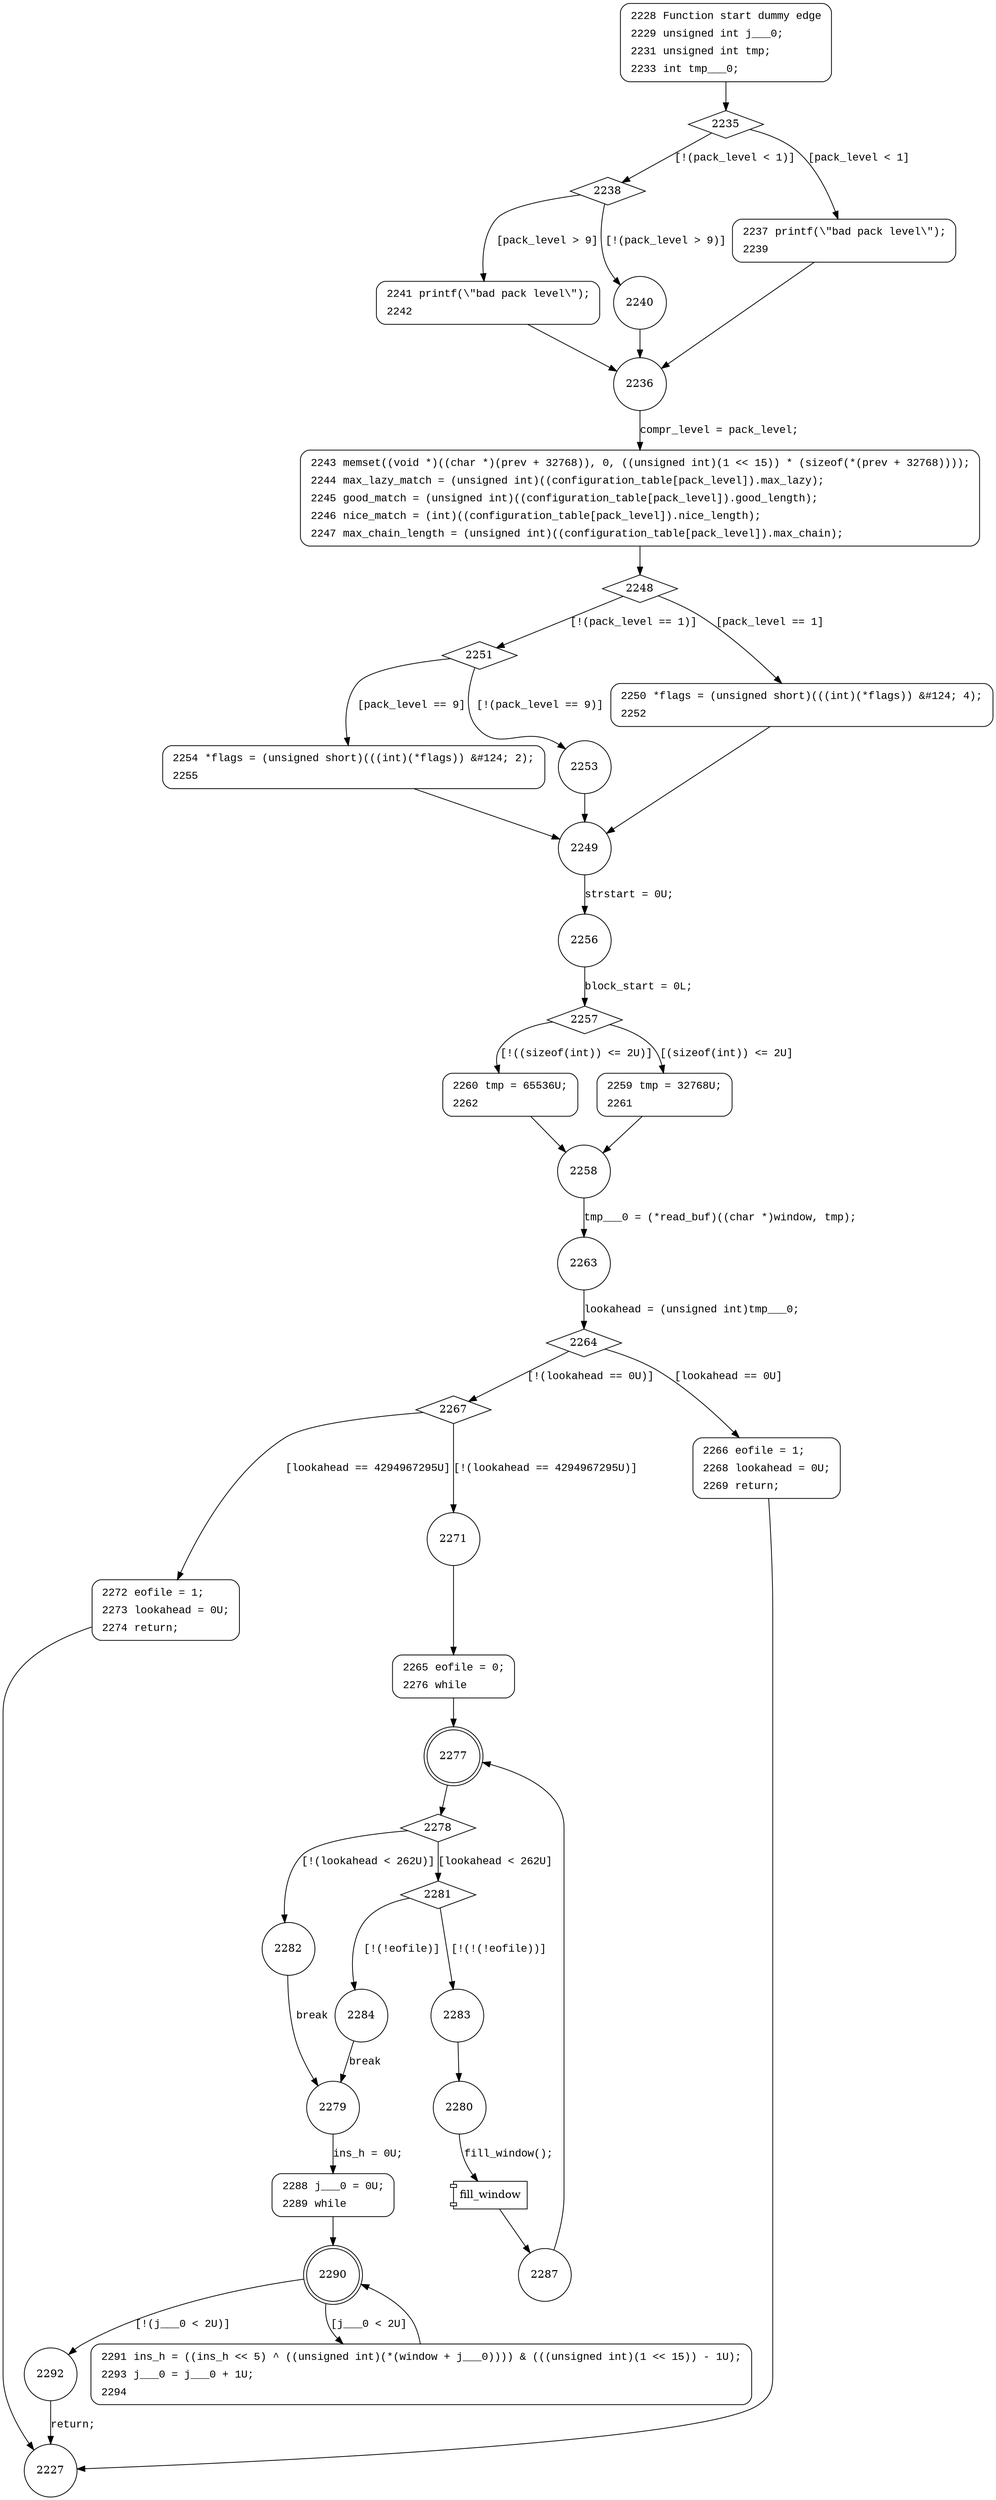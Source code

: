 digraph lm_init {
2235 [shape="diamond"]
2238 [shape="diamond"]
2237 [shape="circle"]
2236 [shape="circle"]
2243 [shape="circle"]
2248 [shape="diamond"]
2251 [shape="diamond"]
2250 [shape="circle"]
2249 [shape="circle"]
2256 [shape="circle"]
2257 [shape="diamond"]
2260 [shape="circle"]
2259 [shape="circle"]
2258 [shape="circle"]
2263 [shape="circle"]
2264 [shape="diamond"]
2267 [shape="diamond"]
2266 [shape="circle"]
2271 [shape="circle"]
2272 [shape="circle"]
2265 [shape="circle"]
2277 [shape="doublecircle"]
2278 [shape="diamond"]
2282 [shape="circle"]
2281 [shape="diamond"]
2283 [shape="circle"]
2284 [shape="circle"]
2279 [shape="circle"]
2288 [shape="circle"]
2290 [shape="doublecircle"]
2292 [shape="circle"]
2291 [shape="circle"]
2227 [shape="circle"]
2280 [shape="circle"]
2287 [shape="circle"]
2253 [shape="circle"]
2254 [shape="circle"]
2240 [shape="circle"]
2241 [shape="circle"]
2228 [style="filled,bold" penwidth="1" fillcolor="white" fontname="Courier New" shape="Mrecord" label=<<table border="0" cellborder="0" cellpadding="3" bgcolor="white"><tr><td align="right">2228</td><td align="left">Function start dummy edge</td></tr><tr><td align="right">2229</td><td align="left">unsigned int j___0;</td></tr><tr><td align="right">2231</td><td align="left">unsigned int tmp;</td></tr><tr><td align="right">2233</td><td align="left">int tmp___0;</td></tr></table>>]
2228 -> 2235[label=""]
2237 [style="filled,bold" penwidth="1" fillcolor="white" fontname="Courier New" shape="Mrecord" label=<<table border="0" cellborder="0" cellpadding="3" bgcolor="white"><tr><td align="right">2237</td><td align="left">printf(\"bad pack level\");</td></tr><tr><td align="right">2239</td><td align="left"></td></tr></table>>]
2237 -> 2236[label=""]
2243 [style="filled,bold" penwidth="1" fillcolor="white" fontname="Courier New" shape="Mrecord" label=<<table border="0" cellborder="0" cellpadding="3" bgcolor="white"><tr><td align="right">2243</td><td align="left">memset((void *)((char *)(prev + 32768)), 0, ((unsigned int)(1 &lt;&lt; 15)) * (sizeof(*(prev + 32768))));</td></tr><tr><td align="right">2244</td><td align="left">max_lazy_match = (unsigned int)((configuration_table[pack_level]).max_lazy);</td></tr><tr><td align="right">2245</td><td align="left">good_match = (unsigned int)((configuration_table[pack_level]).good_length);</td></tr><tr><td align="right">2246</td><td align="left">nice_match = (int)((configuration_table[pack_level]).nice_length);</td></tr><tr><td align="right">2247</td><td align="left">max_chain_length = (unsigned int)((configuration_table[pack_level]).max_chain);</td></tr></table>>]
2243 -> 2248[label=""]
2250 [style="filled,bold" penwidth="1" fillcolor="white" fontname="Courier New" shape="Mrecord" label=<<table border="0" cellborder="0" cellpadding="3" bgcolor="white"><tr><td align="right">2250</td><td align="left">*flags = (unsigned short)(((int)(*flags)) &amp;#124; 4);</td></tr><tr><td align="right">2252</td><td align="left"></td></tr></table>>]
2250 -> 2249[label=""]
2259 [style="filled,bold" penwidth="1" fillcolor="white" fontname="Courier New" shape="Mrecord" label=<<table border="0" cellborder="0" cellpadding="3" bgcolor="white"><tr><td align="right">2259</td><td align="left">tmp = 32768U;</td></tr><tr><td align="right">2261</td><td align="left"></td></tr></table>>]
2259 -> 2258[label=""]
2266 [style="filled,bold" penwidth="1" fillcolor="white" fontname="Courier New" shape="Mrecord" label=<<table border="0" cellborder="0" cellpadding="3" bgcolor="white"><tr><td align="right">2266</td><td align="left">eofile = 1;</td></tr><tr><td align="right">2268</td><td align="left">lookahead = 0U;</td></tr><tr><td align="right">2269</td><td align="left">return;</td></tr></table>>]
2266 -> 2227[label=""]
2272 [style="filled,bold" penwidth="1" fillcolor="white" fontname="Courier New" shape="Mrecord" label=<<table border="0" cellborder="0" cellpadding="3" bgcolor="white"><tr><td align="right">2272</td><td align="left">eofile = 1;</td></tr><tr><td align="right">2273</td><td align="left">lookahead = 0U;</td></tr><tr><td align="right">2274</td><td align="left">return;</td></tr></table>>]
2272 -> 2227[label=""]
2265 [style="filled,bold" penwidth="1" fillcolor="white" fontname="Courier New" shape="Mrecord" label=<<table border="0" cellborder="0" cellpadding="3" bgcolor="white"><tr><td align="right">2265</td><td align="left">eofile = 0;</td></tr><tr><td align="right">2276</td><td align="left">while</td></tr></table>>]
2265 -> 2277[label=""]
2288 [style="filled,bold" penwidth="1" fillcolor="white" fontname="Courier New" shape="Mrecord" label=<<table border="0" cellborder="0" cellpadding="3" bgcolor="white"><tr><td align="right">2288</td><td align="left">j___0 = 0U;</td></tr><tr><td align="right">2289</td><td align="left">while</td></tr></table>>]
2288 -> 2290[label=""]
2291 [style="filled,bold" penwidth="1" fillcolor="white" fontname="Courier New" shape="Mrecord" label=<<table border="0" cellborder="0" cellpadding="3" bgcolor="white"><tr><td align="right">2291</td><td align="left">ins_h = ((ins_h &lt;&lt; 5) ^ ((unsigned int)(*(window + j___0)))) &amp; (((unsigned int)(1 &lt;&lt; 15)) - 1U);</td></tr><tr><td align="right">2293</td><td align="left">j___0 = j___0 + 1U;</td></tr><tr><td align="right">2294</td><td align="left"></td></tr></table>>]
2291 -> 2290[label=""]
2260 [style="filled,bold" penwidth="1" fillcolor="white" fontname="Courier New" shape="Mrecord" label=<<table border="0" cellborder="0" cellpadding="3" bgcolor="white"><tr><td align="right">2260</td><td align="left">tmp = 65536U;</td></tr><tr><td align="right">2262</td><td align="left"></td></tr></table>>]
2260 -> 2258[label=""]
2254 [style="filled,bold" penwidth="1" fillcolor="white" fontname="Courier New" shape="Mrecord" label=<<table border="0" cellborder="0" cellpadding="3" bgcolor="white"><tr><td align="right">2254</td><td align="left">*flags = (unsigned short)(((int)(*flags)) &amp;#124; 2);</td></tr><tr><td align="right">2255</td><td align="left"></td></tr></table>>]
2254 -> 2249[label=""]
2241 [style="filled,bold" penwidth="1" fillcolor="white" fontname="Courier New" shape="Mrecord" label=<<table border="0" cellborder="0" cellpadding="3" bgcolor="white"><tr><td align="right">2241</td><td align="left">printf(\"bad pack level\");</td></tr><tr><td align="right">2242</td><td align="left"></td></tr></table>>]
2241 -> 2236[label=""]
2235 -> 2238 [label="[!(pack_level < 1)]" fontname="Courier New"]
2235 -> 2237 [label="[pack_level < 1]" fontname="Courier New"]
2236 -> 2243 [label="compr_level = pack_level;" fontname="Courier New"]
2248 -> 2251 [label="[!(pack_level == 1)]" fontname="Courier New"]
2248 -> 2250 [label="[pack_level == 1]" fontname="Courier New"]
2249 -> 2256 [label="strstart = 0U;" fontname="Courier New"]
2257 -> 2260 [label="[!((sizeof(int)) <= 2U)]" fontname="Courier New"]
2257 -> 2259 [label="[(sizeof(int)) <= 2U]" fontname="Courier New"]
2258 -> 2263 [label="tmp___0 = (*read_buf)((char *)window, tmp);" fontname="Courier New"]
2264 -> 2267 [label="[!(lookahead == 0U)]" fontname="Courier New"]
2264 -> 2266 [label="[lookahead == 0U]" fontname="Courier New"]
2267 -> 2271 [label="[!(lookahead == 4294967295U)]" fontname="Courier New"]
2267 -> 2272 [label="[lookahead == 4294967295U]" fontname="Courier New"]
2271 -> 2265 [label="" fontname="Courier New"]
2277 -> 2278 [label="" fontname="Courier New"]
2278 -> 2282 [label="[!(lookahead < 262U)]" fontname="Courier New"]
2278 -> 2281 [label="[lookahead < 262U]" fontname="Courier New"]
2281 -> 2283 [label="[!(!(!eofile))]" fontname="Courier New"]
2281 -> 2284 [label="[!(!eofile)]" fontname="Courier New"]
2279 -> 2288 [label="ins_h = 0U;" fontname="Courier New"]
2290 -> 2292 [label="[!(j___0 < 2U)]" fontname="Courier New"]
2290 -> 2291 [label="[j___0 < 2U]" fontname="Courier New"]
2292 -> 2227 [label="return;" fontname="Courier New"]
100176 [shape="component" label="fill_window"]
2280 -> 100176 [label="fill_window();" fontname="Courier New"]
100176 -> 2287 [label="" fontname="Courier New"]
2282 -> 2279 [label="break" fontname="Courier New"]
2251 -> 2253 [label="[!(pack_level == 9)]" fontname="Courier New"]
2251 -> 2254 [label="[pack_level == 9]" fontname="Courier New"]
2253 -> 2249 [label="" fontname="Courier New"]
2238 -> 2240 [label="[!(pack_level > 9)]" fontname="Courier New"]
2238 -> 2241 [label="[pack_level > 9]" fontname="Courier New"]
2240 -> 2236 [label="" fontname="Courier New"]
2256 -> 2257 [label="block_start = 0L;" fontname="Courier New"]
2263 -> 2264 [label="lookahead = (unsigned int)tmp___0;" fontname="Courier New"]
2284 -> 2279 [label="break" fontname="Courier New"]
2283 -> 2280 [label="" fontname="Courier New"]
2287 -> 2277 [label="" fontname="Courier New"]
}